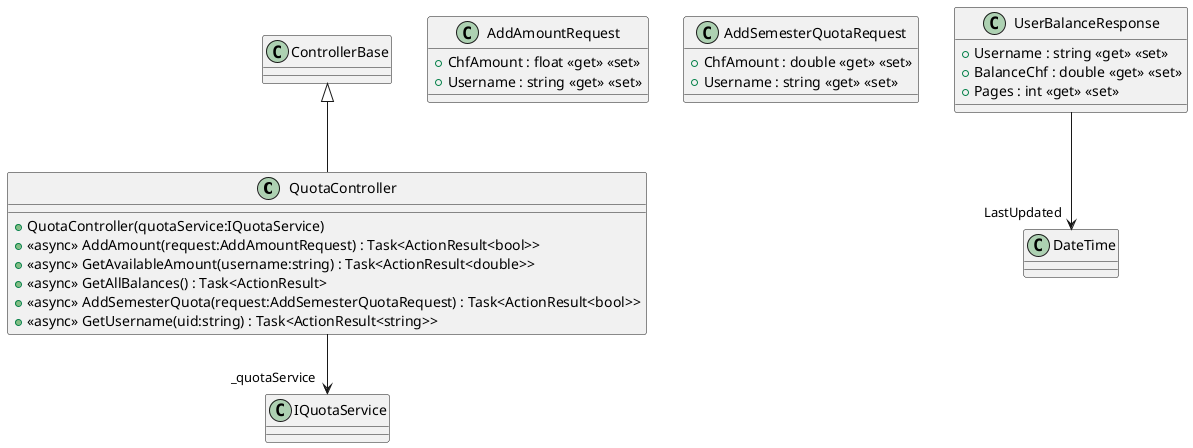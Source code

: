@startuml
class QuotaController {
    + QuotaController(quotaService:IQuotaService)
    + <<async>> AddAmount(request:AddAmountRequest) : Task<ActionResult<bool>>
    + <<async>> GetAvailableAmount(username:string) : Task<ActionResult<double>>
    + <<async>> GetAllBalances() : Task<ActionResult>
    + <<async>> AddSemesterQuota(request:AddSemesterQuotaRequest) : Task<ActionResult<bool>>
    + <<async>> GetUsername(uid:string) : Task<ActionResult<string>>
}
class AddAmountRequest {
    + ChfAmount : float <<get>> <<set>>
    + Username : string <<get>> <<set>>
}
class AddSemesterQuotaRequest {
    + ChfAmount : double <<get>> <<set>>
    + Username : string <<get>> <<set>>
}
class UserBalanceResponse {
    + Username : string <<get>> <<set>>
    + BalanceChf : double <<get>> <<set>>
    + Pages : int <<get>> <<set>>
}
ControllerBase <|-- QuotaController
QuotaController --> "_quotaService" IQuotaService
UserBalanceResponse --> "LastUpdated" DateTime
@enduml
